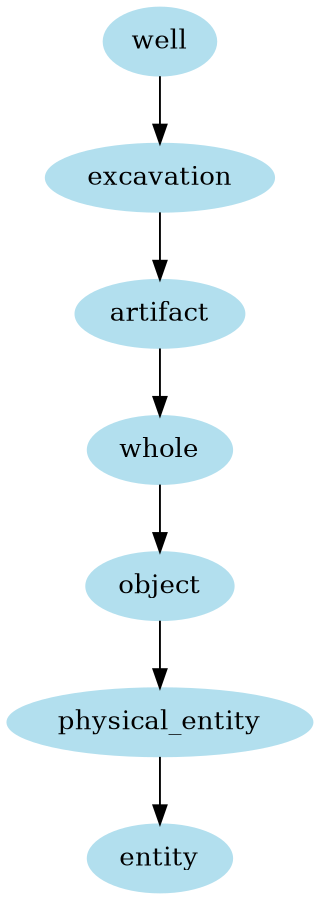 digraph unix {
	node [color=lightblue2 style=filled]
	size="6,6"
	well -> excavation
	excavation -> artifact
	artifact -> whole
	whole -> object
	object -> physical_entity
	physical_entity -> entity
}
